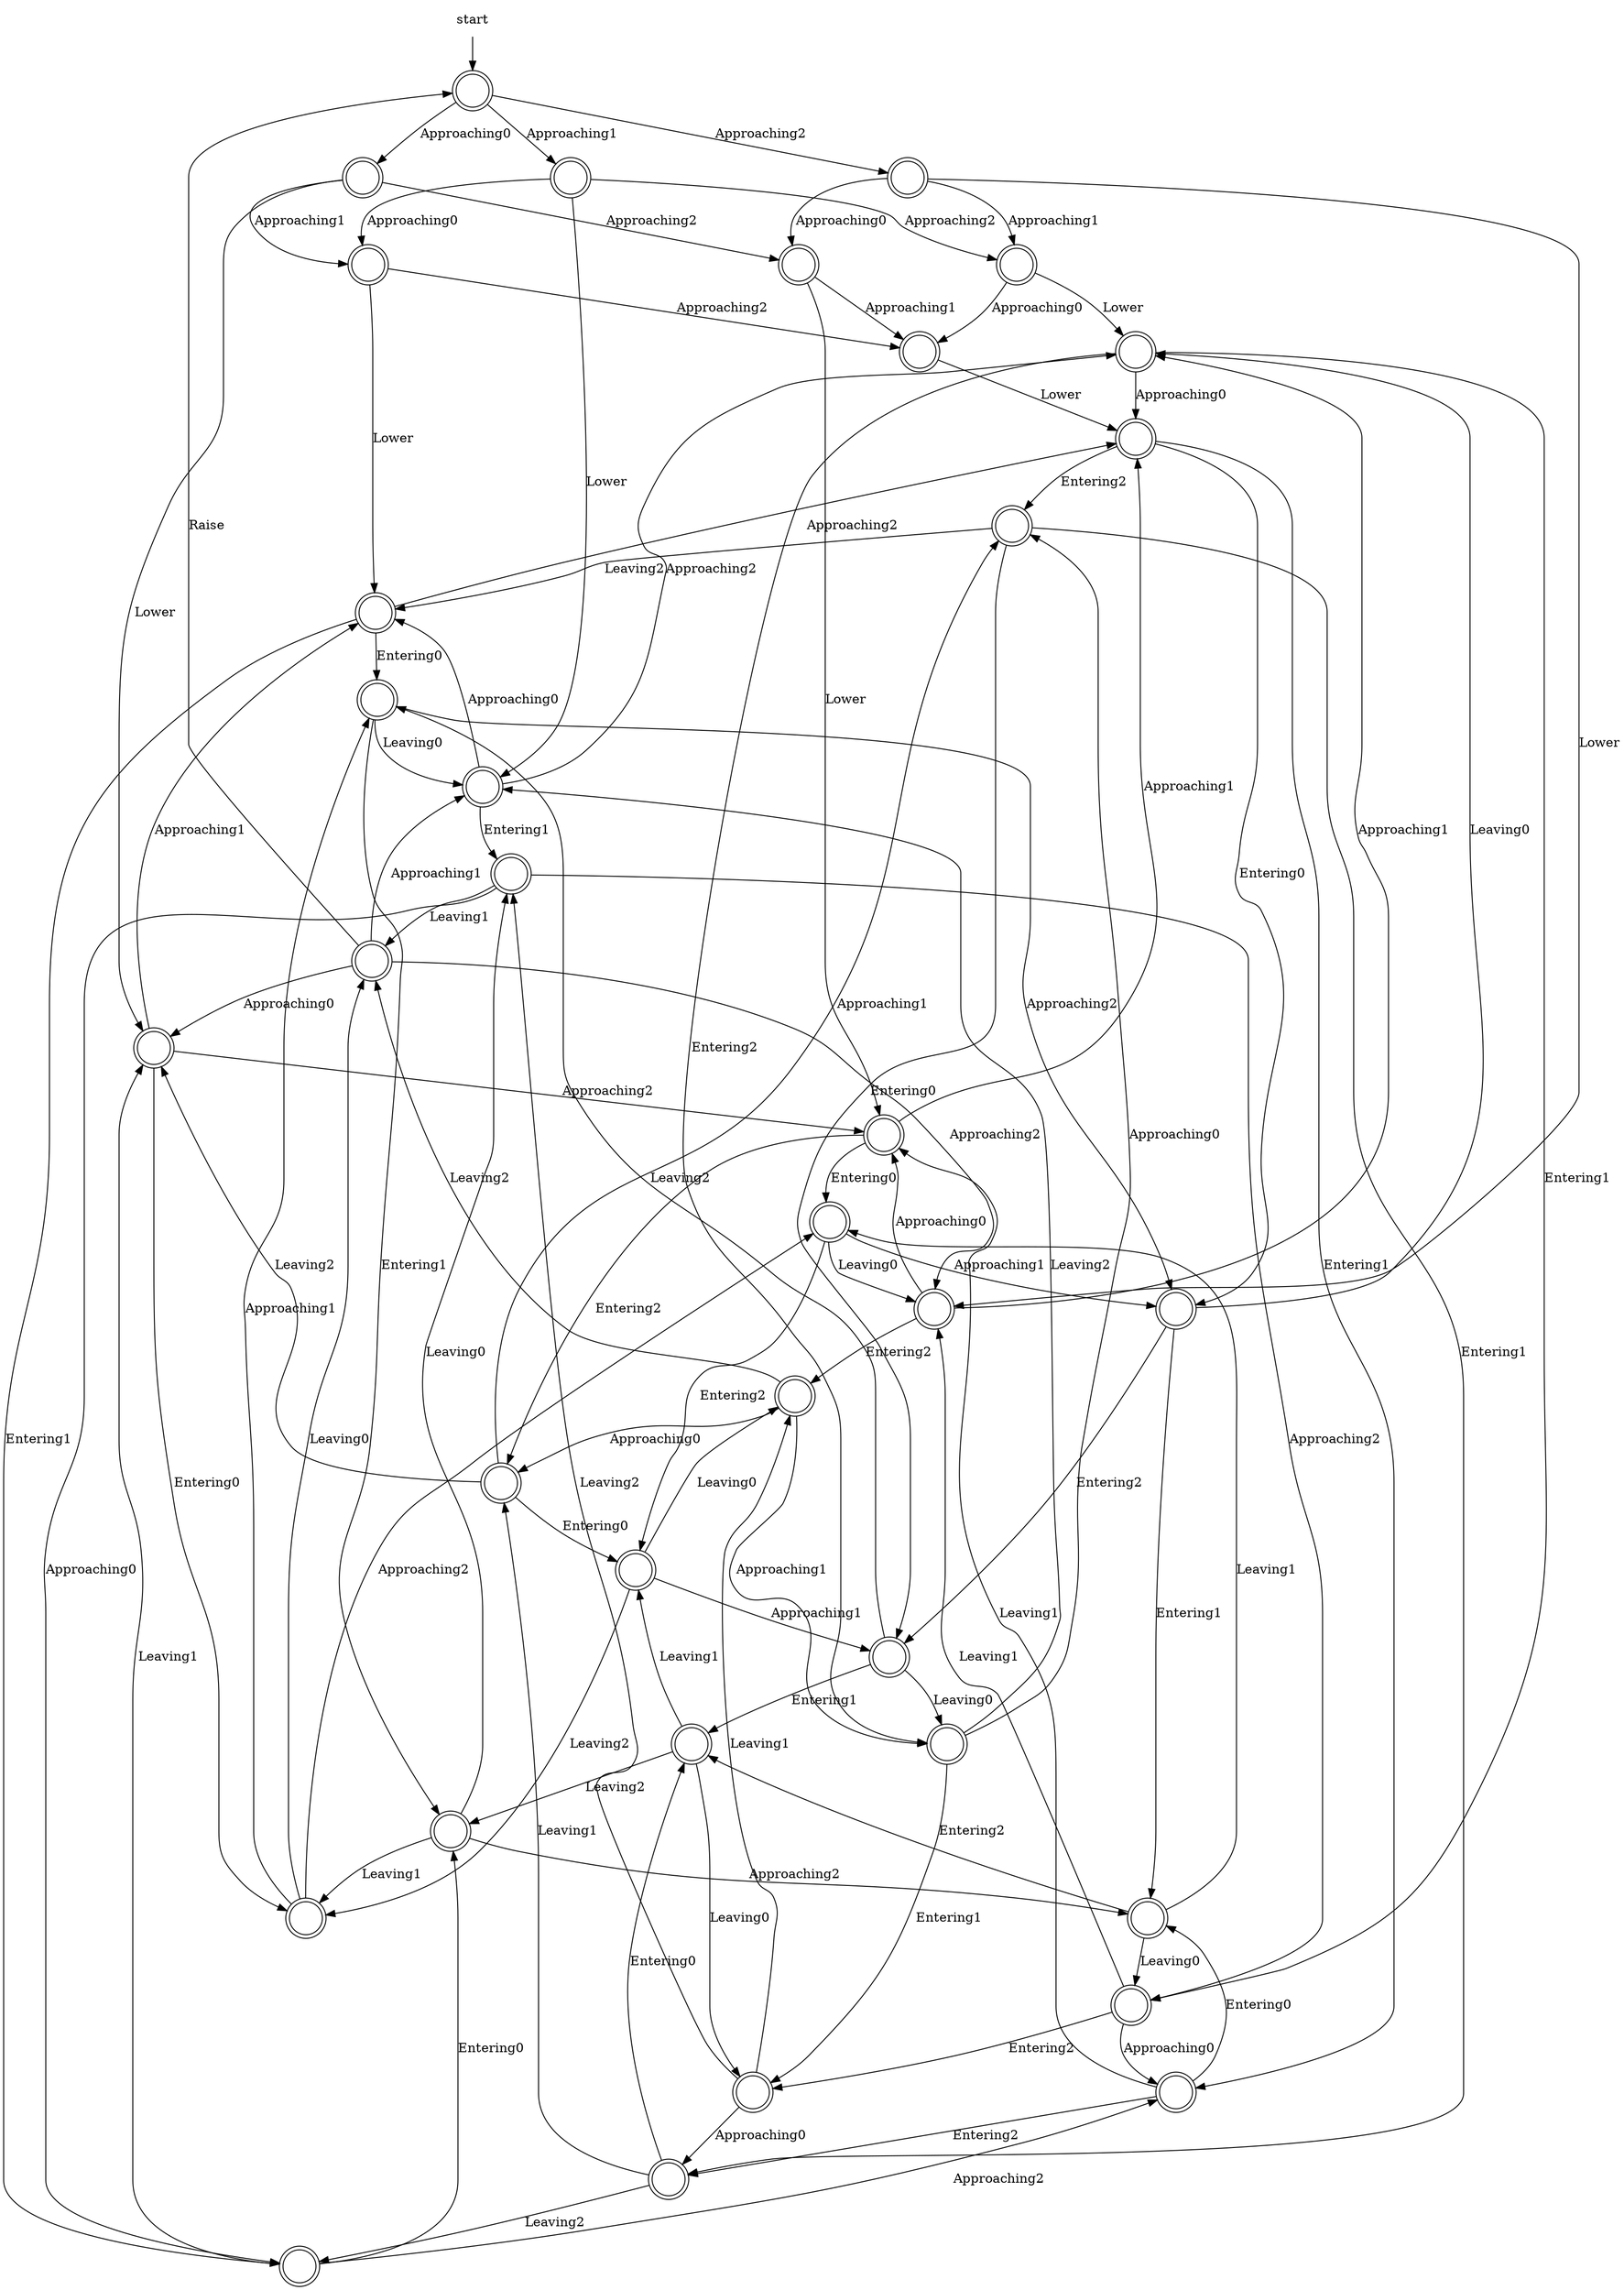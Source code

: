 digraph lc_bp_v1 {
  0 [shape=doublecircle label="" ]
  1 [shape=doublecircle label="" ]
  2 [shape=doublecircle label="" ]
  3 [shape=doublecircle label="" ]
  4 [shape=doublecircle label="" ]
  5 [shape=doublecircle label="" ]
  6 [shape=doublecircle label="" ]
  7 [shape=doublecircle label="" ]
  8 [shape=doublecircle label="" ]
  9 [shape=doublecircle label="" ]
  10 [shape=doublecircle label="" ]
  11 [shape=doublecircle label="" ]
  12 [shape=doublecircle label="" ]
  13 [shape=doublecircle label="" ]
  14 [shape=doublecircle label="" ]
  15 [shape=doublecircle label="" ]
  16 [shape=doublecircle label="" ]
  17 [shape=doublecircle label="" ]
  18 [shape=doublecircle label="" ]
  19 [shape=doublecircle label="" ]
  20 [shape=doublecircle label="" ]
  21 [shape=doublecircle label="" ]
  22 [shape=doublecircle label="" ]
  23 [shape=doublecircle label="" ]
  24 [shape=doublecircle label="" ]
  25 [shape=doublecircle label="" ]
  26 [shape=doublecircle label="" ]
  27 [shape=doublecircle label="" ]
  28 [shape=doublecircle label="" ]
  29 [shape=doublecircle label="" ]
  30 [shape=doublecircle label="" ]
  31 [shape=doublecircle label="" ]
  32 [shape=doublecircle label="" ]
  33 [shape=doublecircle label="" ]
  34 [shape=doublecircle label="" ]
  -1 [shape=none label="start" ]
  0 -> 1 [label="Approaching1"]
  0 -> 2 [label="Approaching2"]
  0 -> 3 [label="Approaching0"]
  1 -> 4 [label="Approaching2"]
  1 -> 5 [label="Approaching0"]
  1 -> 14 [label="Lower"]
  2 -> 4 [label="Approaching1"]
  2 -> 6 [label="Approaching0"]
  2 -> 13 [label="Lower"]
  3 -> 5 [label="Approaching1"]
  3 -> 6 [label="Approaching2"]
  3 -> 15 [label="Lower"]
  4 -> 9 [label="Lower"]
  4 -> 12 [label="Approaching0"]
  5 -> 10 [label="Lower"]
  5 -> 12 [label="Approaching2"]
  6 -> 8 [label="Lower"]
  6 -> 12 [label="Approaching1"]
  7 -> 22 [label="Entering2"]
  7 -> 23 [label="Entering0"]
  7 -> 24 [label="Entering1"]
  8 -> 7 [label="Approaching1"]
  8 -> 30 [label="Entering2"]
  8 -> 32 [label="Entering0"]
  9 -> 7 [label="Approaching0"]
  9 -> 29 [label="Entering2"]
  9 -> 31 [label="Entering1"]
  10 -> 7 [label="Approaching2"]
  10 -> 33 [label="Entering1"]
  10 -> 34 [label="Entering0"]
  11 -> 0 [label="Raise"]
  11 -> 13 [label="Approaching2"]
  11 -> 14 [label="Approaching1"]
  11 -> 15 [label="Approaching0"]
  12 -> 7 [label="Lower"]
  13 -> 8 [label="Approaching0"]
  13 -> 9 [label="Approaching1"]
  13 -> 20 [label="Entering2"]
  14 -> 9 [label="Approaching2"]
  14 -> 10 [label="Approaching0"]
  14 -> 21 [label="Entering1"]
  15 -> 8 [label="Approaching2"]
  15 -> 10 [label="Approaching1"]
  15 -> 19 [label="Entering0"]
  16 -> 19 [label="Leaving2"]
  16 -> 20 [label="Leaving0"]
  16 -> 26 [label="Approaching1"]
  17 -> 20 [label="Leaving1"]
  17 -> 21 [label="Leaving2"]
  17 -> 25 [label="Approaching0"]
  18 -> 19 [label="Leaving1"]
  18 -> 21 [label="Leaving0"]
  18 -> 27 [label="Approaching2"]
  19 -> 11 [label="Leaving0"]
  19 -> 32 [label="Approaching2"]
  19 -> 34 [label="Approaching1"]
  20 -> 11 [label="Leaving2"]
  20 -> 29 [label="Approaching1"]
  20 -> 30 [label="Approaching0"]
  21 -> 11 [label="Leaving1"]
  21 -> 31 [label="Approaching2"]
  21 -> 33 [label="Approaching0"]
  22 -> 10 [label="Leaving2"]
  22 -> 25 [label="Entering1"]
  22 -> 26 [label="Entering0"]
  23 -> 9 [label="Leaving0"]
  23 -> 26 [label="Entering2"]
  23 -> 27 [label="Entering1"]
  24 -> 8 [label="Leaving1"]
  24 -> 25 [label="Entering2"]
  24 -> 27 [label="Entering0"]
  25 -> 28 [label="Entering0"]
  25 -> 30 [label="Leaving1"]
  25 -> 33 [label="Leaving2"]
  26 -> 28 [label="Entering1"]
  26 -> 29 [label="Leaving0"]
  26 -> 34 [label="Leaving2"]
  27 -> 28 [label="Entering2"]
  27 -> 31 [label="Leaving0"]
  27 -> 32 [label="Leaving1"]
  28 -> 16 [label="Leaving1"]
  28 -> 17 [label="Leaving0"]
  28 -> 18 [label="Leaving2"]
  29 -> 14 [label="Leaving2"]
  29 -> 17 [label="Entering1"]
  29 -> 22 [label="Approaching0"]
  30 -> 15 [label="Leaving2"]
  30 -> 16 [label="Entering0"]
  30 -> 22 [label="Approaching1"]
  31 -> 13 [label="Leaving1"]
  31 -> 17 [label="Entering2"]
  31 -> 24 [label="Approaching0"]
  32 -> 13 [label="Leaving0"]
  32 -> 16 [label="Entering2"]
  32 -> 23 [label="Approaching1"]
  33 -> 15 [label="Leaving1"]
  33 -> 18 [label="Entering0"]
  33 -> 24 [label="Approaching2"]
  34 -> 14 [label="Leaving0"]
  34 -> 18 [label="Entering1"]
  34 -> 23 [label="Approaching2"]
  -1 -> 0 [label=""]
}
